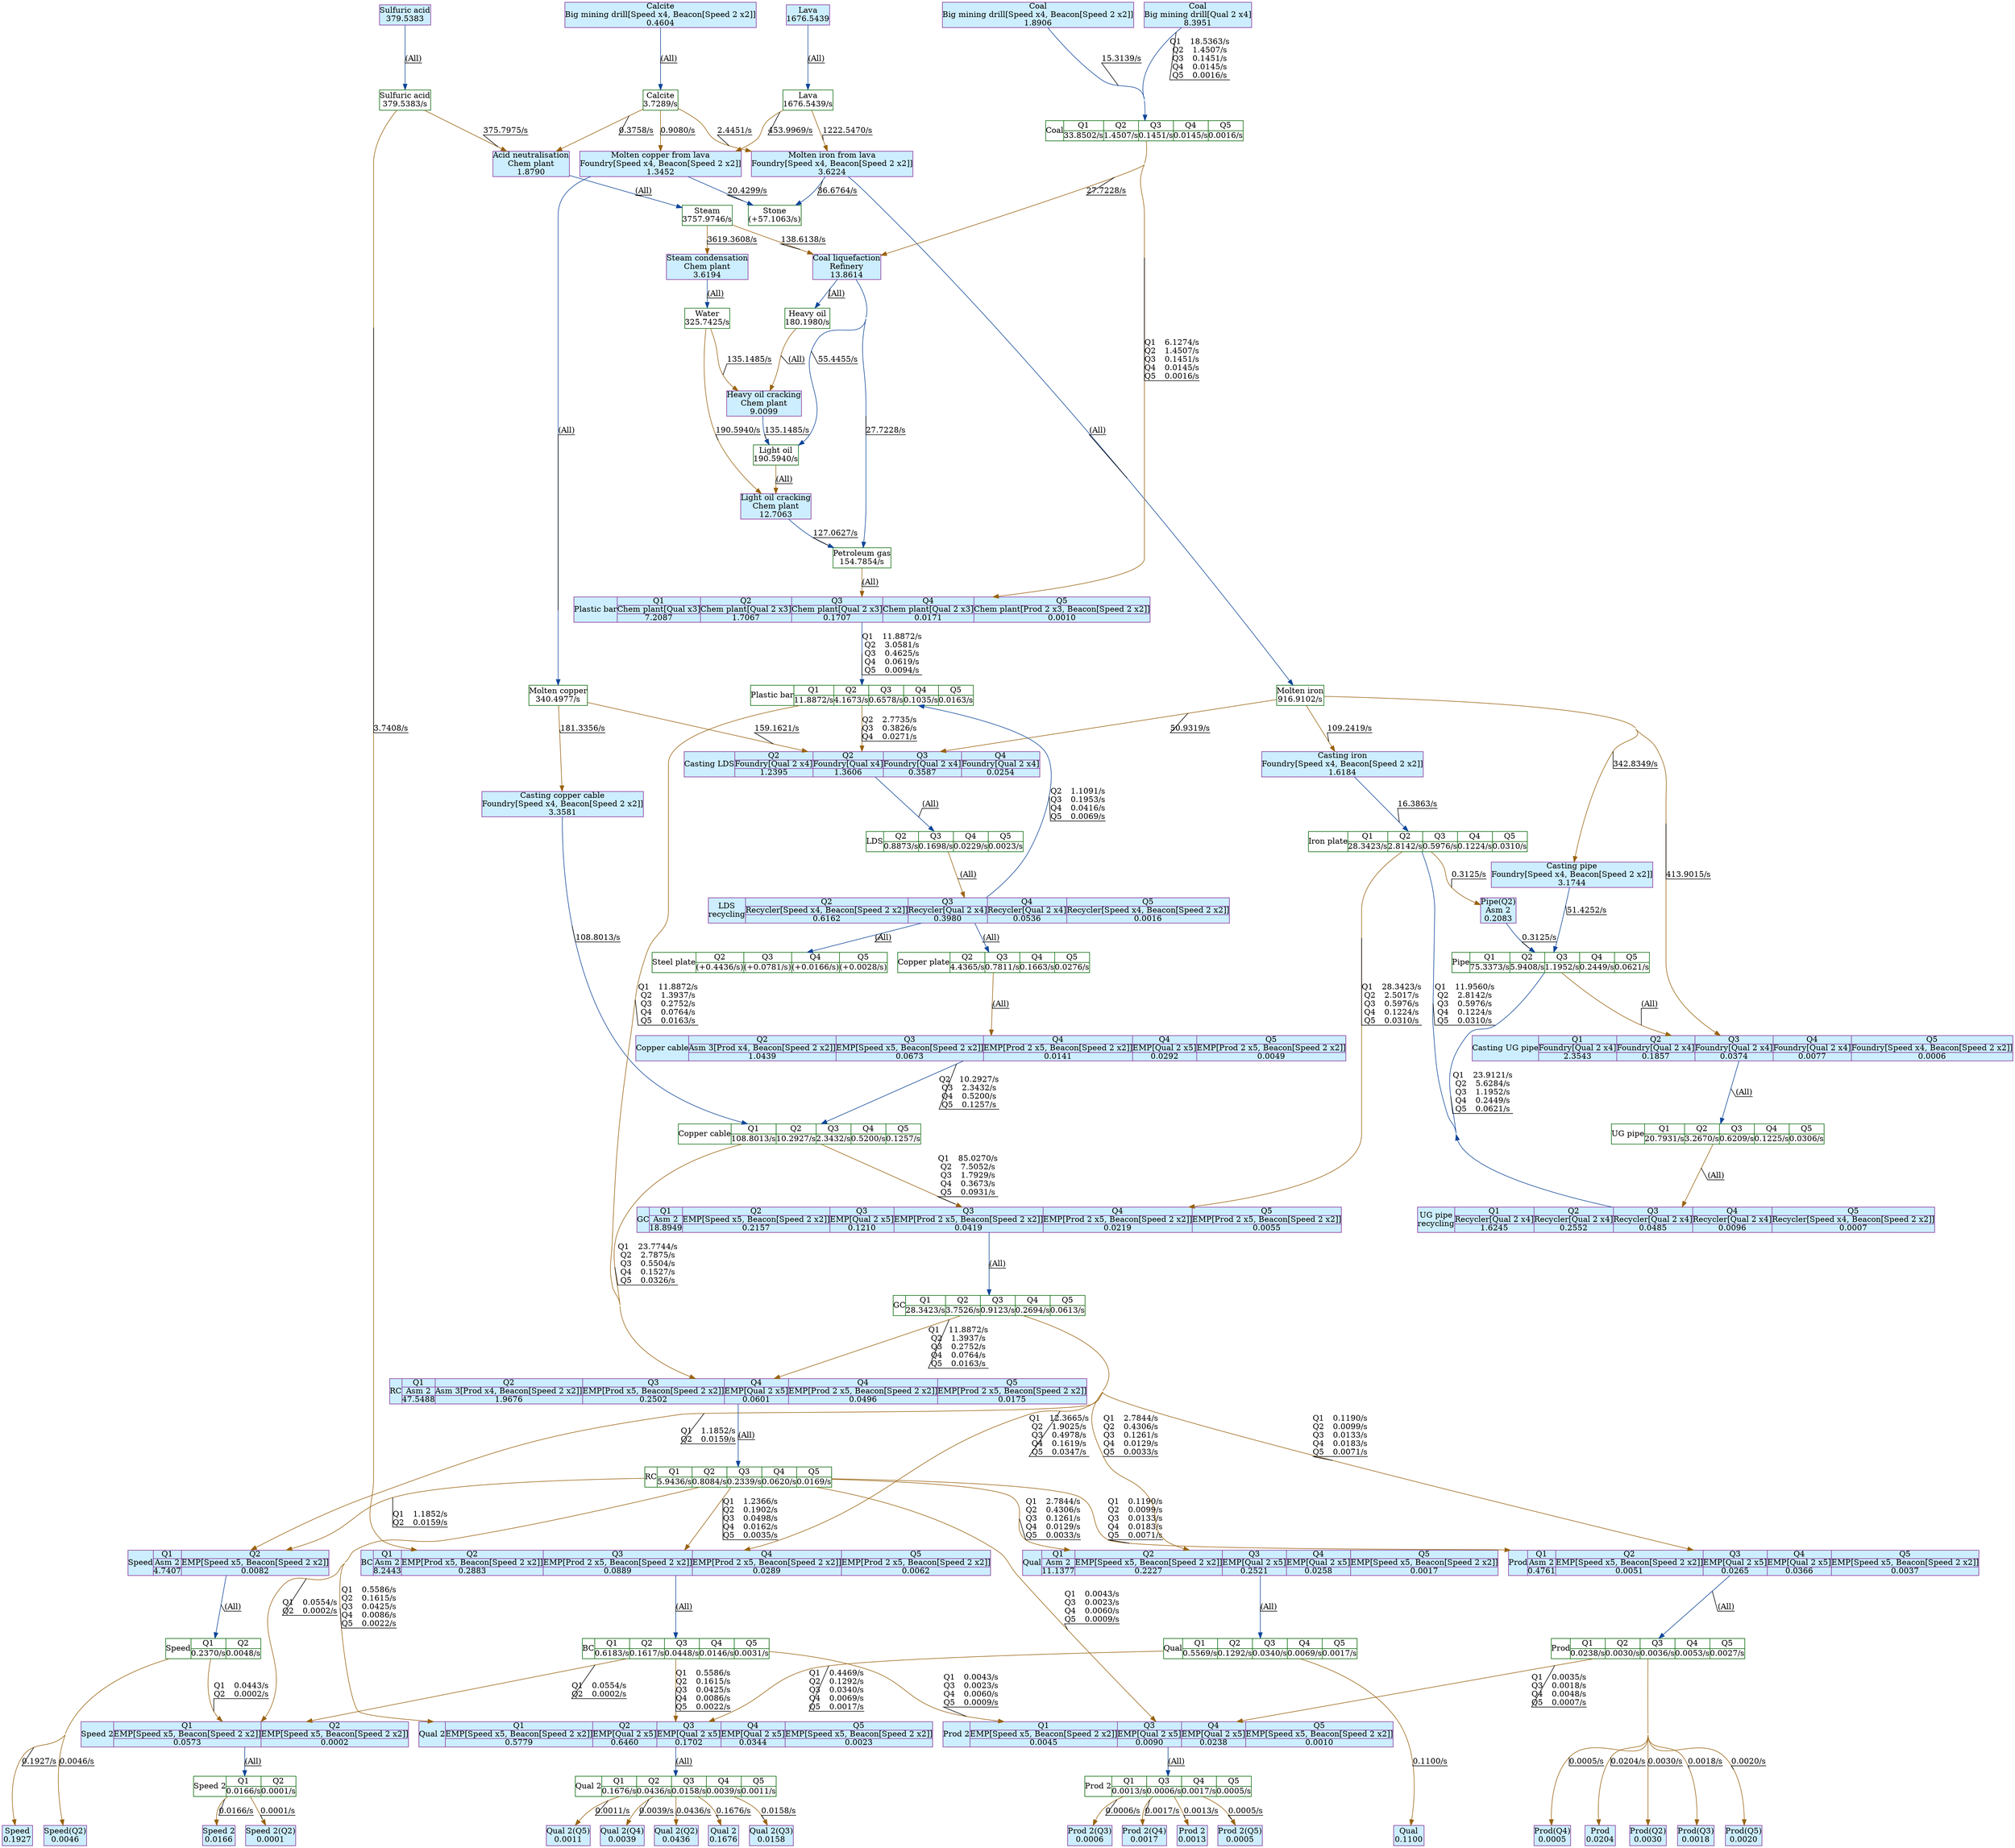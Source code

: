 digraph {
    layout="dot"
    concentrate=true
    node [shape="box"; margin=0]
    edge [decorate=true]
    0 [color="#006400"; label="Light oil
190.5940/s"]
    1 [color="#006400"; label="Heavy oil
180.1980/s"]
    2 [color="#006400"; label="Water
325.7425/s"]
    3 [color="#006400"; label="Sulfuric acid
379.5383/s"]
    4 [color="#006400"; label="Molten copper
340.4977/s"]
    5 [color="#006400"; label="Molten iron
916.9102/s"]
    6 [color="#006400"; label="Petroleum gas
154.7854/s"]
    7 [color="#006400"; label="Steam
3757.9746/s"]
    8 [color="#006400"; label="Lava
1676.5439/s"]
    9 [color="#006400"; label="Calcite
3.7289/s"]
    10 [color="#006400"; label="Stone
(+57.1063/s)"]
    11 [style="filled"; color="#842e99"; fillcolor="#cceeff"; label="Heavy oil cracking
Chem plant
9.0099"]
    12 [style="filled"; color="#842e99"; fillcolor="#cceeff"; label="Prod 2
0.0013"]
    13 [style="filled"; color="#842e99"; fillcolor="#cceeff"; label="Prod(Q4)
0.0005"]
    14 [style="filled"; color="#842e99"; fillcolor="#cceeff"; label="Coal
Big mining drill[Qual 2 x4]
8.3951"]
    15 [style="filled"; color="#842e99"; fillcolor="#cceeff"; label="Coal liquefaction
Refinery
13.8614"]
    16 [style="filled"; color="#842e99"; fillcolor="#cceeff"; label="Qual
0.1100"]
    17 [style="filled"; color="#842e99"; fillcolor="#cceeff"; label="Qual 2(Q3)
0.0158"]
    18 [style="filled"; color="#842e99"; fillcolor="#cceeff"; label="Casting copper cable
Foundry[Speed x4, Beacon[Speed 2 x2]]
3.3581"]
    19 [style="filled"; color="#842e99"; fillcolor="#cceeff"; label="Speed(Q2)
0.0046"]
    20 [style="filled"; color="#842e99"; fillcolor="#cceeff"; label="Qual 2(Q5)
0.0011"]
    21 [style="filled"; color="#842e99"; fillcolor="#cceeff"; label="Lava
1676.5439"]
    22 [style="filled"; color="#842e99"; fillcolor="#cceeff"; label="Prod
0.0204"]
    23 [style="filled"; color="#842e99"; fillcolor="#cceeff"; label="Qual 2(Q4)
0.0039"]
    24 [style="filled"; color="#842e99"; fillcolor="#cceeff"; label="Prod(Q2)
0.0030"]
    25 [style="filled"; color="#842e99"; fillcolor="#cceeff"; label="Coal
Big mining drill[Speed x4, Beacon[Speed 2 x2]]
1.8906"]
    26 [style="filled"; color="#842e99"; fillcolor="#cceeff"; label="Casting iron
Foundry[Speed x4, Beacon[Speed 2 x2]]
1.6184"]
    27 [style="filled"; color="#842e99"; fillcolor="#cceeff"; label="Prod(Q3)
0.0018"]
    28 [style="filled"; color="#842e99"; fillcolor="#cceeff"; label="Qual 2(Q2)
0.0436"]
    29 [style="filled"; color="#842e99"; fillcolor="#cceeff"; label="Prod 2(Q5)
0.0005"]
    30 [style="filled"; color="#842e99"; fillcolor="#cceeff"; label="Casting pipe
Foundry[Speed x4, Beacon[Speed 2 x2]]
3.1744"]
    31 [style="filled"; color="#842e99"; fillcolor="#cceeff"; label="Qual 2
0.1676"]
    32 [style="filled"; color="#842e99"; fillcolor="#cceeff"; label="Prod 2(Q3)
0.0006"]
    33 [style="filled"; color="#842e99"; fillcolor="#cceeff"; label="Speed
0.1927"]
    34 [style="filled"; color="#842e99"; fillcolor="#cceeff"; label="Sulfuric acid
379.5383"]
    35 [style="filled"; color="#842e99"; fillcolor="#cceeff"; label="Calcite
Big mining drill[Speed x4, Beacon[Speed 2 x2]]
0.4604"]
    36 [style="filled"; color="#842e99"; fillcolor="#cceeff"; label="Prod(Q5)
0.0020"]
    37 [style="filled"; color="#842e99"; fillcolor="#cceeff"; label="Speed 2(Q2)
0.0001"]
    38 [style="filled"; color="#842e99"; fillcolor="#cceeff"; label="Light oil cracking
Chem plant
12.7063"]
    39 [style="filled"; color="#842e99"; fillcolor="#cceeff"; label="Pipe(Q2)
Asm 2
0.2083"]
    40 [style="filled"; color="#842e99"; fillcolor="#cceeff"; label="Speed 2
0.0166"]
    41 [style="filled"; color="#842e99"; fillcolor="#cceeff"; label="Molten copper from lava
Foundry[Speed x4, Beacon[Speed 2 x2]]
1.3452"]
    42 [style="filled"; color="#842e99"; fillcolor="#cceeff"; label="Molten iron from lava
Foundry[Speed x4, Beacon[Speed 2 x2]]
3.6224"]
    43 [style="filled"; color="#842e99"; fillcolor="#cceeff"; label="Prod 2(Q4)
0.0017"]
    44 [style="filled"; color="#842e99"; fillcolor="#cceeff"; label="Acid neutralisation
Chem plant
1.8790"]
    45 [style="filled"; color="#842e99"; fillcolor="#cceeff"; label="Steam condensation
Chem plant
3.6194"]
    46 [color="#006400"; label="{RC}|{Q1|5.9436/s}|{Q2|0.8084/s}|{Q3|0.2339/s}|{Q4|0.0620/s}|{Q5|0.0169/s}"; shape="record"]
    47 [color="#006400"; label="{Plastic bar}|{Q1|11.8872/s}|{Q2|4.1673/s}|{Q3|0.6578/s}|{Q4|0.1035/s}|{Q5|0.0163/s}"; shape="record"]
    48 [color="#006400"; label="{Copper cable}|{Q1|108.8013/s}|{Q2|10.2927/s}|{Q3|2.3432/s}|{Q4|0.5200/s}|{Q5|0.1257/s}"; shape="record"]
    49 [color="#006400"; label="{GC}|{Q1|28.3423/s}|{Q2|3.7526/s}|{Q3|0.9123/s}|{Q4|0.2694/s}|{Q5|0.0613/s}"; shape="record"]
    50 [color="#006400"; label="{BC}|{Q1|0.6183/s}|{Q2|0.1617/s}|{Q3|0.0448/s}|{Q4|0.0146/s}|{Q5|0.0031/s}"; shape="record"]
    51 [color="#006400"; label="{Speed}|{Q1|0.2370/s}|{Q2|0.0048/s}"; shape="record"]
    52 [color="#006400"; label="{Prod 2}|{Q1|0.0013/s}|{Q3|0.0006/s}|{Q4|0.0017/s}|{Q5|0.0005/s}"; shape="record"]
    53 [color="#006400"; label="{Prod}|{Q1|0.0238/s}|{Q2|0.0030/s}|{Q3|0.0036/s}|{Q4|0.0053/s}|{Q5|0.0027/s}"; shape="record"]
    54 [color="#006400"; label="{LDS}|{Q2|0.8873/s}|{Q3|0.1698/s}|{Q4|0.0229/s}|{Q5|0.0023/s}"; shape="record"]
    55 [color="#006400"; label="{Pipe}|{Q1|75.3373/s}|{Q2|5.9408/s}|{Q3|1.1952/s}|{Q4|0.2449/s}|{Q5|0.0621/s}"; shape="record"]
    56 [color="#006400"; label="{UG pipe}|{Q1|20.7931/s}|{Q2|3.2670/s}|{Q3|0.6209/s}|{Q4|0.1225/s}|{Q5|0.0306/s}"; shape="record"]
    57 [color="#006400"; label="{Coal}|{Q1|33.8502/s}|{Q2|1.4507/s}|{Q3|0.1451/s}|{Q4|0.0145/s}|{Q5|0.0016/s}"; shape="record"]
    58 [color="#006400"; label="{Copper plate}|{Q2|4.4365/s}|{Q3|0.7811/s}|{Q4|0.1663/s}|{Q5|0.0276/s}"; shape="record"]
    59 [color="#006400"; label="{Qual}|{Q1|0.5569/s}|{Q2|0.1292/s}|{Q3|0.0340/s}|{Q4|0.0069/s}|{Q5|0.0017/s}"; shape="record"]
    60 [color="#006400"; label="{Iron plate}|{Q1|28.3423/s}|{Q2|2.8142/s}|{Q3|0.5976/s}|{Q4|0.1224/s}|{Q5|0.0310/s}"; shape="record"]
    61 [color="#006400"; label="{Speed 2}|{Q1|0.0166/s}|{Q2|0.0001/s}"; shape="record"]
    62 [color="#006400"; label="{Qual 2}|{Q1|0.1676/s}|{Q2|0.0436/s}|{Q3|0.0158/s}|{Q4|0.0039/s}|{Q5|0.0011/s}"; shape="record"]
    63 [color="#006400"; label="{Steel plate}|{Q2|(+0.4436/s)}|{Q3|(+0.0781/s)}|{Q4|(+0.0166/s)}|{Q5|(+0.0028/s)}"; shape="record"]
    64 [style="filled"; color="#842e99"; fillcolor="#cceeff"; label="{RC}|{Q1|Asm 2|47.5488}|{Q2|Asm 3[Prod x4, Beacon[Speed 2 x2]]|1.9676}|{Q3|EMP[Prod x5, Beacon[Speed 2 x2]]|0.2502}|{Q4|EMP[Qual 2 x5]|0.0601}|{Q4|EMP[Prod 2 x5, Beacon[Speed 2 x2]]|0.0496}|{Q5|EMP[Prod 2 x5, Beacon[Speed 2 x2]]|0.0175}"; shape="record"]
    65 [style="filled"; color="#842e99"; fillcolor="#cceeff"; label="{BC}|{Q1|Asm 2|8.2443}|{Q2|EMP[Prod x5, Beacon[Speed 2 x2]]|0.2883}|{Q3|EMP[Prod 2 x5, Beacon[Speed 2 x2]]|0.0889}|{Q4|EMP[Prod 2 x5, Beacon[Speed 2 x2]]|0.0289}|{Q5|EMP[Prod 2 x5, Beacon[Speed 2 x2]]|0.0062}"; shape="record"]
    66 [style="filled"; color="#842e99"; fillcolor="#cceeff"; label="{Speed}|{Q1|Asm 2|4.7407}|{Q2|EMP[Speed x5, Beacon[Speed 2 x2]]|0.0082}"; shape="record"]
    67 [style="filled"; color="#842e99"; fillcolor="#cceeff"; label="{Casting LDS}|{Q2|Foundry[Qual 2 x4]|1.2395}|{Q2|Foundry[Qual x4]|1.3606}|{Q3|Foundry[Qual 2 x4]|0.3587}|{Q4|Foundry[Qual 2 x4]|0.0254}"; shape="record"]
    68 [style="filled"; color="#842e99"; fillcolor="#cceeff"; label="{Casting UG pipe}|{Q1|Foundry[Qual 2 x4]|2.3543}|{Q2|Foundry[Qual 2 x4]|0.1857}|{Q3|Foundry[Qual 2 x4]|0.0374}|{Q4|Foundry[Qual 2 x4]|0.0077}|{Q5|Foundry[Speed x4, Beacon[Speed 2 x2]]|0.0006}"; shape="record"]
    69 [style="filled"; color="#842e99"; fillcolor="#cceeff"; label="{Plastic bar}|{Q1|Chem plant[Qual x3]|7.2087}|{Q2|Chem plant[Qual 2 x3]|1.7067}|{Q3|Chem plant[Qual 2 x3]|0.1707}|{Q4|Chem plant[Qual 2 x3]|0.0171}|{Q5|Chem plant[Prod 2 x3, Beacon[Speed 2 x2]]|0.0010}"; shape="record"]
    70 [style="filled"; color="#842e99"; fillcolor="#cceeff"; label="{Copper cable}|{Q2|Asm 3[Prod x4, Beacon[Speed 2 x2]]|1.0439}|{Q3|EMP[Speed x5, Beacon[Speed 2 x2]]|0.0673}|{Q4|EMP[Prod 2 x5, Beacon[Speed 2 x2]]|0.0141}|{Q4|EMP[Qual 2 x5]|0.0292}|{Q5|EMP[Prod 2 x5, Beacon[Speed 2 x2]]|0.0049}"; shape="record"]
    71 [style="filled"; color="#842e99"; fillcolor="#cceeff"; label="{Qual}|{Q1|Asm 2|11.1377}|{Q2|EMP[Speed x5, Beacon[Speed 2 x2]]|0.2227}|{Q3|EMP[Qual 2 x5]|0.2521}|{Q4|EMP[Qual 2 x5]|0.0258}|{Q5|EMP[Speed x5, Beacon[Speed 2 x2]]|0.0017}"; shape="record"]
    72 [style="filled"; color="#842e99"; fillcolor="#cceeff"; label="{UG pipe\nrecycling}|{Q1|Recycler[Qual 2 x4]|1.6245}|{Q2|Recycler[Qual 2 x4]|0.2552}|{Q3|Recycler[Qual 2 x4]|0.0485}|{Q4|Recycler[Qual 2 x4]|0.0096}|{Q5|Recycler[Speed x4, Beacon[Speed 2 x2]]|0.0007}"; shape="record"]
    73 [style="filled"; color="#842e99"; fillcolor="#cceeff"; label="{Speed 2}|{Q1|EMP[Speed x5, Beacon[Speed 2 x2]]|0.0573}|{Q2|EMP[Speed x5, Beacon[Speed 2 x2]]|0.0002}"; shape="record"]
    74 [style="filled"; color="#842e99"; fillcolor="#cceeff"; label="{Qual 2}|{Q1|EMP[Speed x5, Beacon[Speed 2 x2]]|0.5779}|{Q2|EMP[Qual 2 x5]|0.6460}|{Q3|EMP[Qual 2 x5]|0.1702}|{Q4|EMP[Qual 2 x5]|0.0344}|{Q5|EMP[Speed x5, Beacon[Speed 2 x2]]|0.0023}"; shape="record"]
    75 [style="filled"; color="#842e99"; fillcolor="#cceeff"; label="{GC}|{Q1|Asm 2|18.8949}|{Q2|EMP[Speed x5, Beacon[Speed 2 x2]]|0.2157}|{Q3|EMP[Qual 2 x5]|0.1210}|{Q3|EMP[Prod 2 x5, Beacon[Speed 2 x2]]|0.0419}|{Q4|EMP[Prod 2 x5, Beacon[Speed 2 x2]]|0.0219}|{Q5|EMP[Prod 2 x5, Beacon[Speed 2 x2]]|0.0055}"; shape="record"]
    76 [style="filled"; color="#842e99"; fillcolor="#cceeff"; label="{LDS\nrecycling}|{Q2|Recycler[Speed x4, Beacon[Speed 2 x2]]|0.6162}|{Q3|Recycler[Qual 2 x4]|0.3980}|{Q4|Recycler[Qual 2 x4]|0.0536}|{Q5|Recycler[Speed x4, Beacon[Speed 2 x2]]|0.0016}"; shape="record"]
    77 [style="filled"; color="#842e99"; fillcolor="#cceeff"; label="{Prod 2}|{Q1|EMP[Speed x5, Beacon[Speed 2 x2]]|0.0045}|{Q3|EMP[Qual 2 x5]|0.0090}|{Q4|EMP[Qual 2 x5]|0.0238}|{Q5|EMP[Speed x5, Beacon[Speed 2 x2]]|0.0010}"; shape="record"]
    78 [style="filled"; color="#842e99"; fillcolor="#cceeff"; label="{Prod}|{Q1|Asm 2|0.4761}|{Q2|EMP[Speed x5, Beacon[Speed 2 x2]]|0.0051}|{Q3|EMP[Qual 2 x5]|0.0265}|{Q4|EMP[Qual 2 x5]|0.0366}|{Q5|EMP[Speed x5, Beacon[Speed 2 x2]]|0.0037}"; shape="record"]
    0 -> 38 [color="#99620f"; label="(All)"]
    1 -> 11 [color="#99620f"; label="(All)"]
    2 -> 11 [color="#99620f"; label="135.1485/s
"]
    2 -> 38 [color="#99620f"; label="190.5940/s
"]
    3 -> 44 [color="#99620f"; label="375.7975/s
"]
    3 -> 65 [color="#99620f"; label="3.7408/s
"]
    4 -> 18 [color="#99620f"; label="181.3356/s
"]
    4 -> 67 [color="#99620f"; label="159.1621/s
"]
    5 -> 26 [color="#99620f"; label="109.2419/s
"]
    5 -> 30 [color="#99620f"; label="342.8349/s
"]
    5 -> 67 [color="#99620f"; label="50.9319/s
"]
    5 -> 68 [color="#99620f"; label="413.9015/s
"]
    6 -> 69 [color="#99620f"; label="(All)"]
    7 -> 15 [color="#99620f"; label="138.6138/s
"]
    7 -> 45 [color="#99620f"; label="3619.3608/s
"]
    8 -> 41 [color="#99620f"; label="453.9969/s
"]
    8 -> 42 [color="#99620f"; label="1222.5470/s
"]
    9 -> 41 [color="#99620f"; label="0.9080/s
"]
    9 -> 42 [color="#99620f"; label="2.4451/s
"]
    9 -> 44 [color="#99620f"; label="0.3758/s
"]
    11 -> 0 [color="#0f4699"; label="135.1485/s
"]
    14 -> 57 [color="#0f4699"; label="Q1	18.5363/s
Q2	1.4507/s
Q3	0.1451/s
Q4	0.0145/s
Q5	0.0016/s
"]
    15 -> 0 [color="#0f4699"; label="55.4455/s
"]
    15 -> 6 [color="#0f4699"; label="27.7228/s
"]
    15 -> 1 [color="#0f4699"; label="(All)"]
    18 -> 48 [color="#0f4699"; label="108.8013/s
"]
    21 -> 8 [color="#0f4699"; label="(All)"]
    25 -> 57 [color="#0f4699"; label="15.3139/s
"]
    26 -> 60 [color="#0f4699"; label="16.3863/s
"]
    30 -> 55 [color="#0f4699"; label="51.4252/s
"]
    34 -> 3 [color="#0f4699"; label="(All)"]
    35 -> 9 [color="#0f4699"; label="(All)"]
    38 -> 6 [color="#0f4699"; label="127.0627/s
"]
    39 -> 55 [color="#0f4699"; label="0.3125/s
"]
    41 -> 4 [color="#0f4699"; label="(All)"]
    41 -> 10 [color="#0f4699"; label="20.4299/s
"]
    42 -> 10 [color="#0f4699"; label="36.6764/s
"]
    42 -> 5 [color="#0f4699"; label="(All)"]
    44 -> 7 [color="#0f4699"; label="(All)"]
    45 -> 2 [color="#0f4699"; label="(All)"]
    46 -> 65 [color="#99620f"; label="Q1	1.2366/s
Q2	0.1902/s
Q3	0.0498/s
Q4	0.0162/s
Q5	0.0035/s
"]
    46 -> 66 [color="#99620f"; label="Q1	1.1852/s
Q2	0.0159/s
"]
    46 -> 71 [color="#99620f"; label="Q1	2.7844/s
Q2	0.4306/s
Q3	0.1261/s
Q4	0.0129/s
Q5	0.0033/s
"]
    46 -> 73 [color="#99620f"; label="Q1	0.0554/s
Q2	0.0002/s
"]
    46 -> 74 [color="#99620f"; label="Q1	0.5586/s
Q2	0.1615/s
Q3	0.0425/s
Q4	0.0086/s
Q5	0.0022/s
"]
    46 -> 77 [color="#99620f"; label="Q1	0.0043/s
Q3	0.0023/s
Q4	0.0060/s
Q5	0.0009/s
"]
    46 -> 78 [color="#99620f"; label="Q1	0.1190/s
Q2	0.0099/s
Q3	0.0133/s
Q4	0.0183/s
Q5	0.0071/s
"]
    47 -> 64 [color="#99620f"; label="Q1	11.8872/s
Q2	1.3937/s
Q3	0.2752/s
Q4	0.0764/s
Q5	0.0163/s
"]
    47 -> 67 [color="#99620f"; label="Q2	2.7735/s
Q3	0.3826/s
Q4	0.0271/s
"]
    48 -> 64 [color="#99620f"; label="Q1	23.7744/s
Q2	2.7875/s
Q3	0.5504/s
Q4	0.1527/s
Q5	0.0326/s
"]
    48 -> 75 [color="#99620f"; label="Q1	85.0270/s
Q2	7.5052/s
Q3	1.7929/s
Q4	0.3673/s
Q5	0.0931/s
"]
    49 -> 64 [color="#99620f"; label="Q1	11.8872/s
Q2	1.3937/s
Q3	0.2752/s
Q4	0.0764/s
Q5	0.0163/s
"]
    49 -> 65 [color="#99620f"; label="Q1	12.3665/s
Q2	1.9025/s
Q3	0.4978/s
Q4	0.1619/s
Q5	0.0347/s
"]
    49 -> 66 [color="#99620f"; label="Q1	1.1852/s
Q2	0.0159/s
"]
    49 -> 71 [color="#99620f"; label="Q1	2.7844/s
Q2	0.4306/s
Q3	0.1261/s
Q4	0.0129/s
Q5	0.0033/s
"]
    49 -> 78 [color="#99620f"; label="Q1	0.1190/s
Q2	0.0099/s
Q3	0.0133/s
Q4	0.0183/s
Q5	0.0071/s
"]
    50 -> 73 [color="#99620f"; label="Q1	0.0554/s
Q2	0.0002/s
"]
    50 -> 74 [color="#99620f"; label="Q1	0.5586/s
Q2	0.1615/s
Q3	0.0425/s
Q4	0.0086/s
Q5	0.0022/s
"]
    50 -> 77 [color="#99620f"; label="Q1	0.0043/s
Q3	0.0023/s
Q4	0.0060/s
Q5	0.0009/s
"]
    51 -> 19 [color="#99620f"; label="0.0046/s
"]
    51 -> 33 [color="#99620f"; label="0.1927/s
"]
    51 -> 73 [color="#99620f"; label="Q1	0.0443/s
Q2	0.0002/s
"]
    52 -> 12 [color="#99620f"; label="0.0013/s
"]
    52 -> 29 [color="#99620f"; label="0.0005/s
"]
    52 -> 43 [color="#99620f"; label="0.0017/s
"]
    52 -> 32 [color="#99620f"; label="0.0006/s
"]
    53 -> 13 [color="#99620f"; label="0.0005/s
"]
    53 -> 22 [color="#99620f"; label="0.0204/s
"]
    53 -> 24 [color="#99620f"; label="0.0030/s
"]
    53 -> 27 [color="#99620f"; label="0.0018/s
"]
    53 -> 36 [color="#99620f"; label="0.0020/s
"]
    53 -> 77 [color="#99620f"; label="Q1	0.0035/s
Q3	0.0018/s
Q4	0.0048/s
Q5	0.0007/s
"]
    54 -> 76 [color="#99620f"; label="(All)"]
    55 -> 68 [color="#99620f"; label="(All)"]
    56 -> 72 [color="#99620f"; label="(All)"]
    57 -> 15 [color="#99620f"; label="27.7228/s
"]
    57 -> 69 [color="#99620f"; label="Q1	6.1274/s
Q2	1.4507/s
Q3	0.1451/s
Q4	0.0145/s
Q5	0.0016/s
"]
    58 -> 70 [color="#99620f"; label="(All)"]
    59 -> 16 [color="#99620f"; label="0.1100/s
"]
    59 -> 74 [color="#99620f"; label="Q1	0.4469/s
Q2	0.1292/s
Q3	0.0340/s
Q4	0.0069/s
Q5	0.0017/s
"]
    60 -> 39 [color="#99620f"; label="0.3125/s
"]
    60 -> 75 [color="#99620f"; label="Q1	28.3423/s
Q2	2.5017/s
Q3	0.5976/s
Q4	0.1224/s
Q5	0.0310/s
"]
    61 -> 37 [color="#99620f"; label="0.0001/s
"]
    61 -> 40 [color="#99620f"; label="0.0166/s
"]
    62 -> 17 [color="#99620f"; label="0.0158/s
"]
    62 -> 20 [color="#99620f"; label="0.0011/s
"]
    62 -> 31 [color="#99620f"; label="0.1676/s
"]
    62 -> 23 [color="#99620f"; label="0.0039/s
"]
    62 -> 28 [color="#99620f"; label="0.0436/s
"]
    64 -> 46 [color="#0f4699"; label="(All)"]
    65 -> 50 [color="#0f4699"; label="(All)"]
    66 -> 51 [color="#0f4699"; label="(All)"]
    67 -> 54 [color="#0f4699"; label="(All)"]
    68 -> 56 [color="#0f4699"; label="(All)"]
    69 -> 47 [color="#0f4699"; label="Q1	11.8872/s
Q2	3.0581/s
Q3	0.4625/s
Q4	0.0619/s
Q5	0.0094/s
"]
    70 -> 48 [color="#0f4699"; label="Q2	10.2927/s
Q3	2.3432/s
Q4	0.5200/s
Q5	0.1257/s
"]
    71 -> 59 [color="#0f4699"; label="(All)"]
    72 -> 55 [color="#0f4699"; label="Q1	23.9121/s
Q2	5.6284/s
Q3	1.1952/s
Q4	0.2449/s
Q5	0.0621/s
"]
    72 -> 60 [color="#0f4699"; label="Q1	11.9560/s
Q2	2.8142/s
Q3	0.5976/s
Q4	0.1224/s
Q5	0.0310/s
"]
    73 -> 61 [color="#0f4699"; label="(All)"]
    74 -> 62 [color="#0f4699"; label="(All)"]
    75 -> 49 [color="#0f4699"; label="(All)"]
    76 -> 47 [color="#0f4699"; label="Q2	1.1091/s
Q3	0.1953/s
Q4	0.0416/s
Q5	0.0069/s
"]
    76 -> 58 [color="#0f4699"; label="(All)"]
    76 -> 63 [color="#0f4699"; label="(All)"]
    77 -> 52 [color="#0f4699"; label="(All)"]
    78 -> 53 [color="#0f4699"; label="(All)"]
    subgraph {
        rank="source"
        14
        21
        25
        34
        35
    }
    subgraph {
        rank="sink"
        12
        13
        16
        17
        19
        20
        22
        23
        24
        27
        28
        29
        31
        32
        33
        36
        37
        40
        43
    }
}
